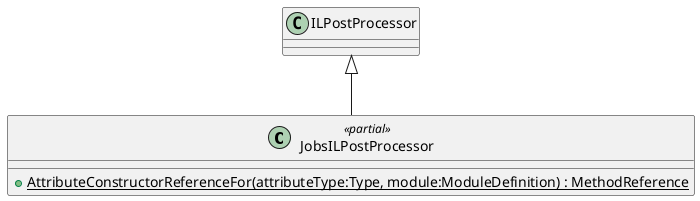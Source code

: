 @startuml
class JobsILPostProcessor <<partial>> {
    + {static} AttributeConstructorReferenceFor(attributeType:Type, module:ModuleDefinition) : MethodReference
}
ILPostProcessor <|-- JobsILPostProcessor
@enduml
